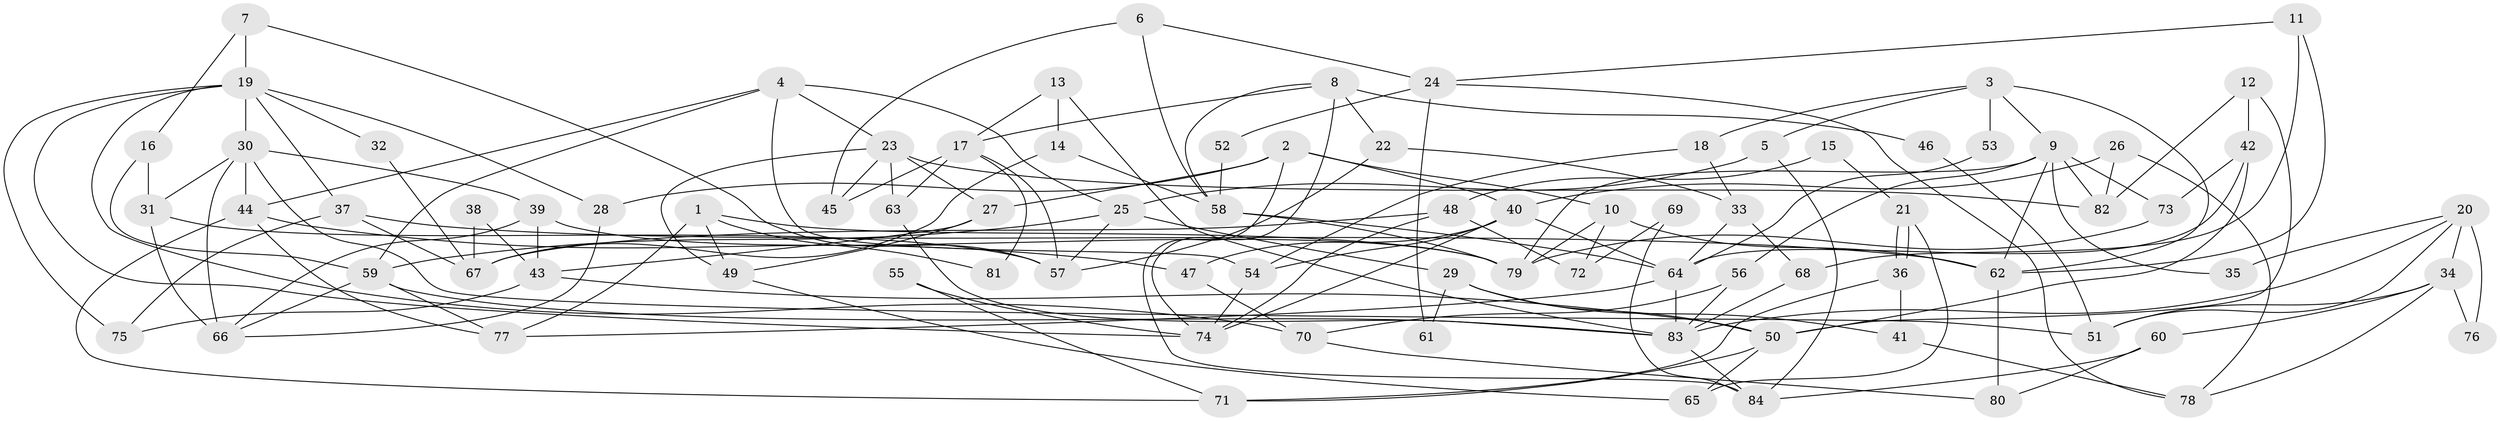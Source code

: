 // Generated by graph-tools (version 1.1) at 2025/50/03/09/25 03:50:12]
// undirected, 84 vertices, 168 edges
graph export_dot {
graph [start="1"]
  node [color=gray90,style=filled];
  1;
  2;
  3;
  4;
  5;
  6;
  7;
  8;
  9;
  10;
  11;
  12;
  13;
  14;
  15;
  16;
  17;
  18;
  19;
  20;
  21;
  22;
  23;
  24;
  25;
  26;
  27;
  28;
  29;
  30;
  31;
  32;
  33;
  34;
  35;
  36;
  37;
  38;
  39;
  40;
  41;
  42;
  43;
  44;
  45;
  46;
  47;
  48;
  49;
  50;
  51;
  52;
  53;
  54;
  55;
  56;
  57;
  58;
  59;
  60;
  61;
  62;
  63;
  64;
  65;
  66;
  67;
  68;
  69;
  70;
  71;
  72;
  73;
  74;
  75;
  76;
  77;
  78;
  79;
  80;
  81;
  82;
  83;
  84;
  1 -- 79;
  1 -- 49;
  1 -- 77;
  1 -- 81;
  2 -- 40;
  2 -- 28;
  2 -- 10;
  2 -- 27;
  2 -- 84;
  3 -- 9;
  3 -- 5;
  3 -- 18;
  3 -- 53;
  3 -- 62;
  4 -- 44;
  4 -- 23;
  4 -- 25;
  4 -- 54;
  4 -- 59;
  5 -- 25;
  5 -- 84;
  6 -- 24;
  6 -- 45;
  6 -- 58;
  7 -- 16;
  7 -- 57;
  7 -- 19;
  8 -- 74;
  8 -- 58;
  8 -- 17;
  8 -- 22;
  8 -- 46;
  9 -- 79;
  9 -- 56;
  9 -- 35;
  9 -- 62;
  9 -- 73;
  9 -- 82;
  10 -- 62;
  10 -- 72;
  10 -- 79;
  11 -- 62;
  11 -- 68;
  11 -- 24;
  12 -- 82;
  12 -- 42;
  12 -- 50;
  13 -- 83;
  13 -- 17;
  13 -- 14;
  14 -- 58;
  14 -- 67;
  15 -- 21;
  15 -- 48;
  16 -- 59;
  16 -- 31;
  17 -- 57;
  17 -- 45;
  17 -- 63;
  17 -- 81;
  18 -- 54;
  18 -- 33;
  19 -- 30;
  19 -- 28;
  19 -- 32;
  19 -- 37;
  19 -- 70;
  19 -- 74;
  19 -- 75;
  20 -- 34;
  20 -- 51;
  20 -- 35;
  20 -- 76;
  20 -- 83;
  21 -- 65;
  21 -- 36;
  21 -- 36;
  22 -- 33;
  22 -- 57;
  23 -- 27;
  23 -- 63;
  23 -- 45;
  23 -- 49;
  23 -- 82;
  24 -- 78;
  24 -- 52;
  24 -- 61;
  25 -- 59;
  25 -- 29;
  25 -- 57;
  26 -- 40;
  26 -- 82;
  26 -- 78;
  27 -- 43;
  27 -- 49;
  28 -- 66;
  29 -- 50;
  29 -- 41;
  29 -- 61;
  30 -- 66;
  30 -- 31;
  30 -- 39;
  30 -- 44;
  30 -- 51;
  31 -- 57;
  31 -- 66;
  32 -- 67;
  33 -- 64;
  33 -- 68;
  34 -- 60;
  34 -- 78;
  34 -- 51;
  34 -- 76;
  36 -- 71;
  36 -- 41;
  37 -- 62;
  37 -- 67;
  37 -- 75;
  38 -- 67;
  38 -- 43;
  39 -- 79;
  39 -- 43;
  39 -- 66;
  40 -- 74;
  40 -- 64;
  40 -- 47;
  40 -- 54;
  41 -- 78;
  42 -- 64;
  42 -- 50;
  42 -- 73;
  43 -- 75;
  43 -- 50;
  44 -- 77;
  44 -- 47;
  44 -- 71;
  46 -- 51;
  47 -- 70;
  48 -- 67;
  48 -- 74;
  48 -- 72;
  49 -- 65;
  50 -- 65;
  50 -- 71;
  52 -- 58;
  53 -- 64;
  54 -- 74;
  55 -- 74;
  55 -- 71;
  56 -- 70;
  56 -- 83;
  58 -- 79;
  58 -- 64;
  59 -- 83;
  59 -- 66;
  59 -- 77;
  60 -- 80;
  60 -- 84;
  62 -- 80;
  63 -- 83;
  64 -- 77;
  64 -- 83;
  68 -- 83;
  69 -- 72;
  69 -- 84;
  70 -- 80;
  73 -- 79;
  83 -- 84;
}
